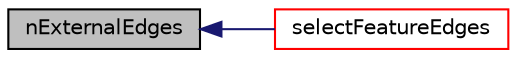 digraph "nExternalEdges"
{
  bgcolor="transparent";
  edge [fontname="Helvetica",fontsize="10",labelfontname="Helvetica",labelfontsize="10"];
  node [fontname="Helvetica",fontsize="10",shape=record];
  rankdir="LR";
  Node1 [label="nExternalEdges",height=0.2,width=0.4,color="black", fillcolor="grey75", style="filled", fontcolor="black"];
  Node1 -> Node2 [dir="back",color="midnightblue",fontsize="10",style="solid",fontname="Helvetica"];
  Node2 [label="selectFeatureEdges",height=0.2,width=0.4,color="red",URL="$a02567.html#a64c6ffeea50313e7c5f4ab5a651d690d",tooltip="Helper function: select a subset of featureEdges_. "];
}
